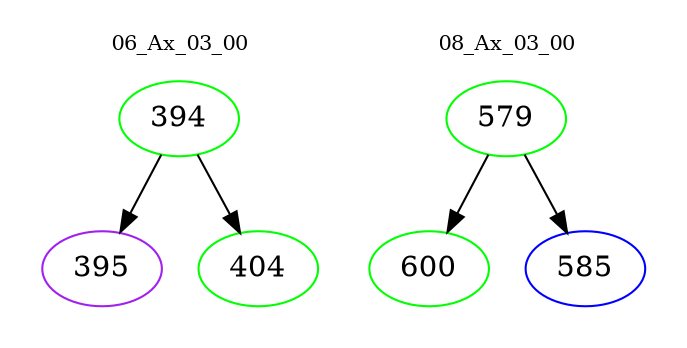 digraph{
subgraph cluster_0 {
color = white
label = "06_Ax_03_00";
fontsize=10;
T0_394 [label="394", color="green"]
T0_394 -> T0_395 [color="black"]
T0_395 [label="395", color="purple"]
T0_394 -> T0_404 [color="black"]
T0_404 [label="404", color="green"]
}
subgraph cluster_1 {
color = white
label = "08_Ax_03_00";
fontsize=10;
T1_579 [label="579", color="green"]
T1_579 -> T1_600 [color="black"]
T1_600 [label="600", color="green"]
T1_579 -> T1_585 [color="black"]
T1_585 [label="585", color="blue"]
}
}
